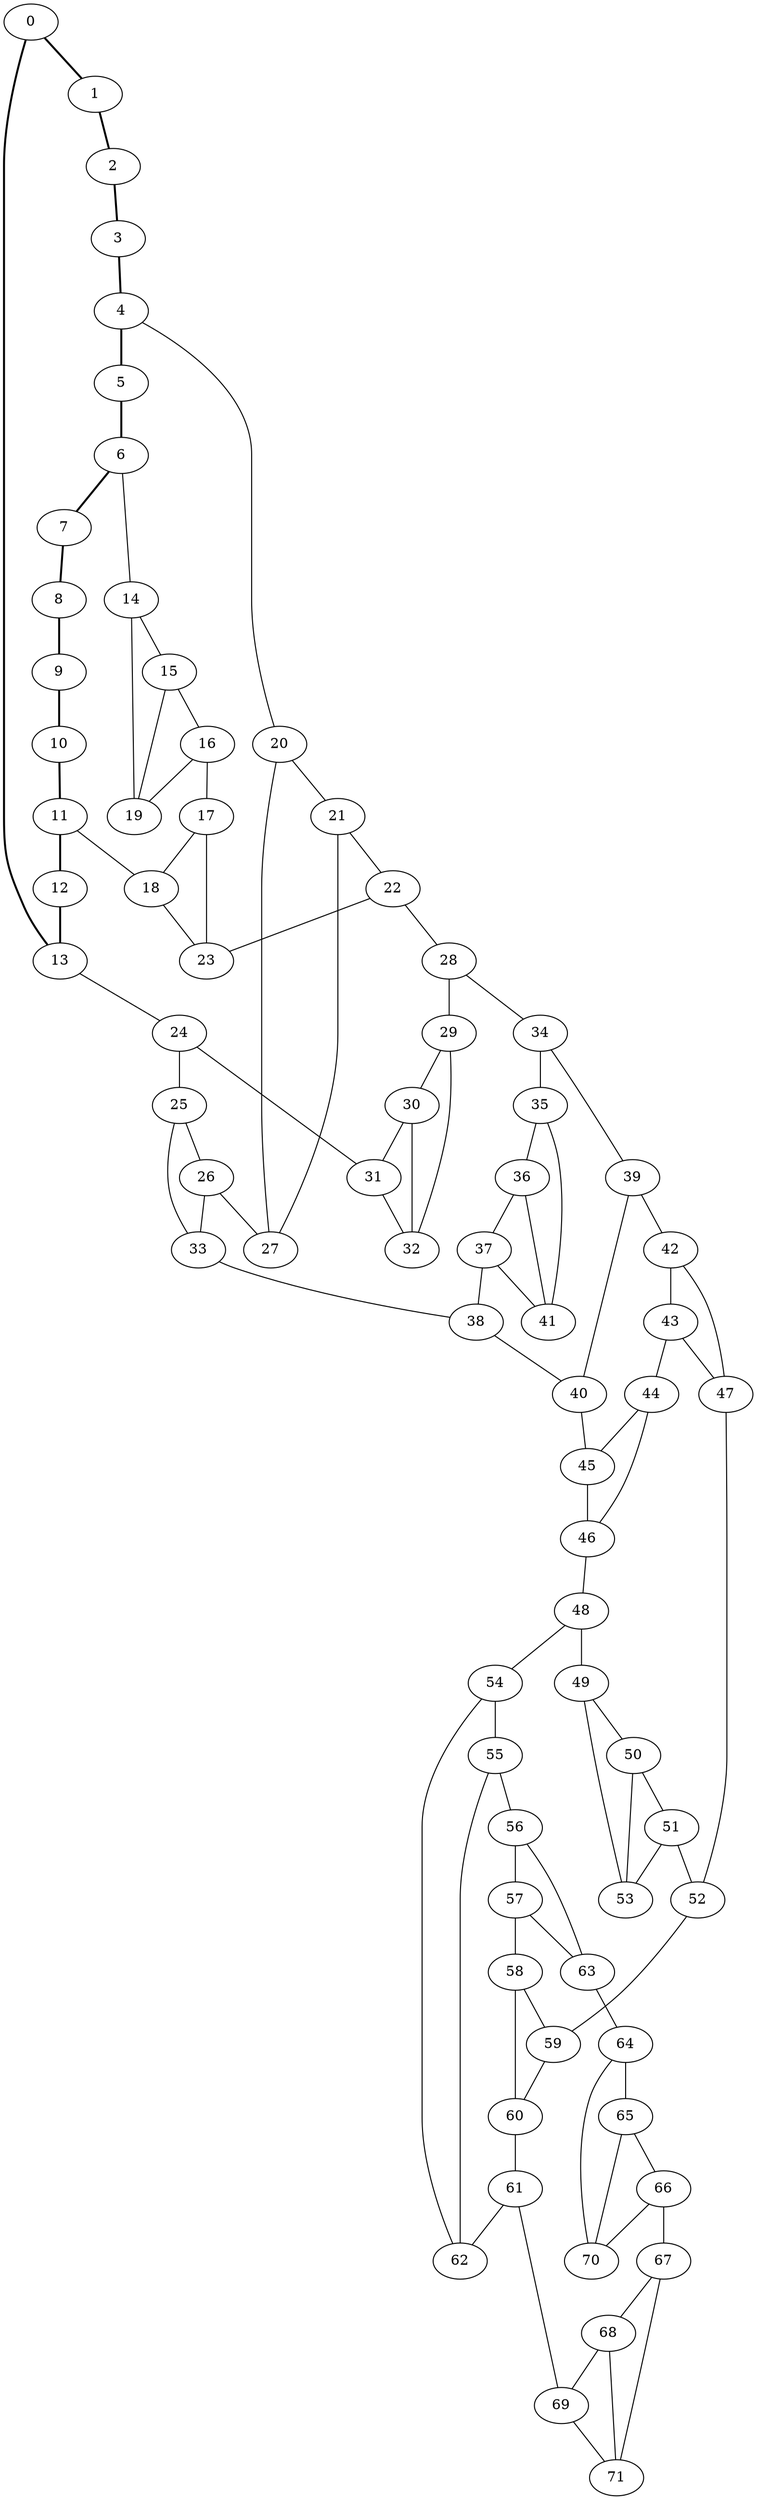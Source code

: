 //Inside of this graph isn't 3-connected
graph G {
0 [ pos = " 12.50,0.00!" ];
0 -- 1[style=bold];
0 -- 13[style=bold];
1 [ pos = " 11.26,5.42!" ];
1 -- 2[style=bold];
2 [ pos = " 7.79,9.77!" ];
2 -- 3[style=bold];
3 [ pos = " 2.78,12.19!" ];
3 -- 4[style=bold];
4 [ pos = " -2.78,12.19!" ];
4 -- 5[style=bold];
4 -- 20;
5 [ pos = " -7.79,9.77!" ];
5 -- 6[style=bold];
6 [ pos = " -11.26,5.42!" ];
6 -- 7[style=bold];
6 -- 14;
7 [ pos = " -12.50,0.00!" ];
7 -- 8[style=bold];
8 [ pos = " -11.26,-5.42!" ];
8 -- 9[style=bold];
9 [ pos = " -7.79,-9.77!" ];
9 -- 10[style=bold];
10 [ pos = " -2.78,-12.19!" ];
10 -- 11[style=bold];
11 [ pos = " 2.78,-12.19!" ];
11 -- 12[style=bold];
11 -- 18;
12 [ pos = " 7.79,-9.77!" ];
12 -- 13[style=bold];
13 [ pos = " 11.26,-5.42!" ];
13 -- 24;
14 -- 15;
14 -- 19;
15 -- 16;
15 -- 19;
16 -- 17;
16 -- 19;
17 -- 18;
17 -- 23;
18 -- 23;
20 -- 21;
20 -- 27;
21 -- 22;
21 -- 27;
22 -- 23;
22 -- 28;
24 -- 25;
24 -- 31;
25 -- 26;
25 -- 33;
26 -- 27;
26 -- 33;
28 -- 29;
28 -- 34;
29 -- 30;
29 -- 32;
30 -- 31;
30 -- 32;
31 -- 32;
33 -- 38;
34 -- 35;
34 -- 39;
35 -- 36;
35 -- 41;
36 -- 37;
36 -- 41;
37 -- 38;
37 -- 41;
38 -- 40;
39 -- 40;
39 -- 42;
40 -- 45;
42 -- 43;
42 -- 47;
43 -- 44;
43 -- 47;
44 -- 45;
44 -- 46;
45 -- 46;
46 -- 48;
47 -- 52;
48 -- 49;
48 -- 54;
49 -- 50;
49 -- 53;
50 -- 51;
50 -- 53;
51 -- 52;
51 -- 53;
52 -- 59;
54 -- 55;
54 -- 62;
55 -- 56;
55 -- 62;
56 -- 57;
56 -- 63;
57 -- 58;
57 -- 63;
58 -- 59;
58 -- 60;
59 -- 60;
60 -- 61;
61 -- 62;
61 -- 69;
63 -- 64;
64 -- 65;
64 -- 70;
65 -- 66;
65 -- 70;
66 -- 67;
66 -- 70;
67 -- 68;
67 -- 71;
68 -- 69;
68 -- 71;
69 -- 71;
}
